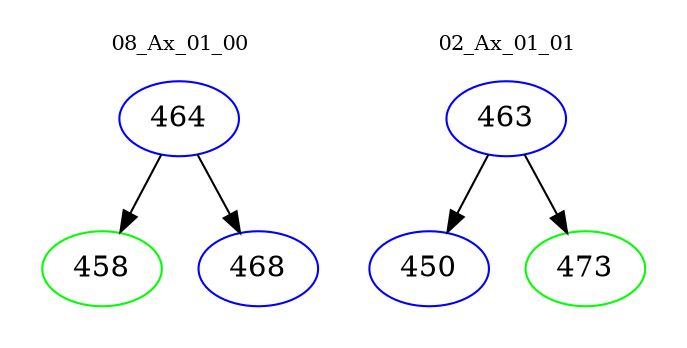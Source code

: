 digraph{
subgraph cluster_0 {
color = white
label = "08_Ax_01_00";
fontsize=10;
T0_464 [label="464", color="blue"]
T0_464 -> T0_458 [color="black"]
T0_458 [label="458", color="green"]
T0_464 -> T0_468 [color="black"]
T0_468 [label="468", color="blue"]
}
subgraph cluster_1 {
color = white
label = "02_Ax_01_01";
fontsize=10;
T1_463 [label="463", color="blue"]
T1_463 -> T1_450 [color="black"]
T1_450 [label="450", color="blue"]
T1_463 -> T1_473 [color="black"]
T1_473 [label="473", color="green"]
}
}
